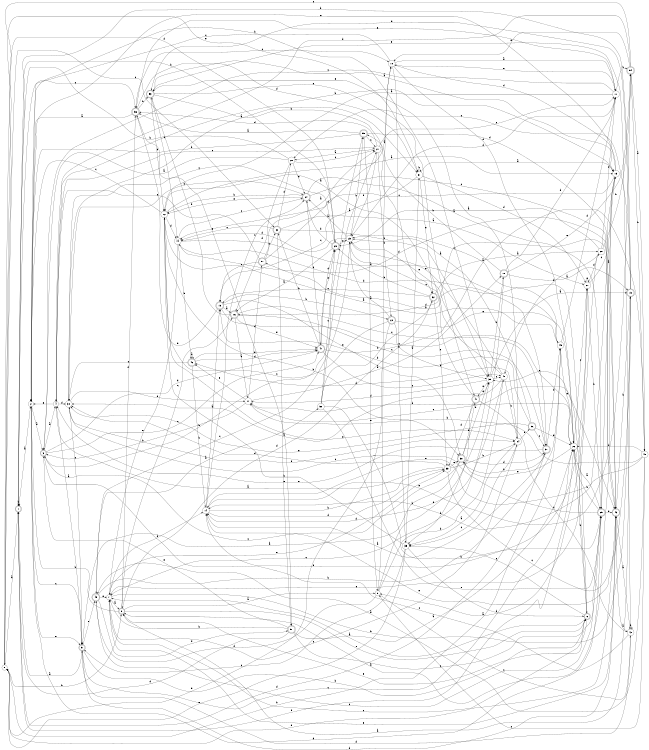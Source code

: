 digraph n47_6 {
__start0 [label="" shape="none"];

rankdir=LR;
size="8,5";

s0 [style="filled", color="black", fillcolor="white" shape="circle", label="0"];
s1 [style="rounded,filled", color="black", fillcolor="white" shape="doublecircle", label="1"];
s2 [style="filled", color="black", fillcolor="white" shape="circle", label="2"];
s3 [style="rounded,filled", color="black", fillcolor="white" shape="doublecircle", label="3"];
s4 [style="filled", color="black", fillcolor="white" shape="circle", label="4"];
s5 [style="rounded,filled", color="black", fillcolor="white" shape="doublecircle", label="5"];
s6 [style="rounded,filled", color="black", fillcolor="white" shape="doublecircle", label="6"];
s7 [style="filled", color="black", fillcolor="white" shape="circle", label="7"];
s8 [style="rounded,filled", color="black", fillcolor="white" shape="doublecircle", label="8"];
s9 [style="filled", color="black", fillcolor="white" shape="circle", label="9"];
s10 [style="filled", color="black", fillcolor="white" shape="circle", label="10"];
s11 [style="filled", color="black", fillcolor="white" shape="circle", label="11"];
s12 [style="filled", color="black", fillcolor="white" shape="circle", label="12"];
s13 [style="filled", color="black", fillcolor="white" shape="circle", label="13"];
s14 [style="filled", color="black", fillcolor="white" shape="circle", label="14"];
s15 [style="rounded,filled", color="black", fillcolor="white" shape="doublecircle", label="15"];
s16 [style="rounded,filled", color="black", fillcolor="white" shape="doublecircle", label="16"];
s17 [style="filled", color="black", fillcolor="white" shape="circle", label="17"];
s18 [style="rounded,filled", color="black", fillcolor="white" shape="doublecircle", label="18"];
s19 [style="rounded,filled", color="black", fillcolor="white" shape="doublecircle", label="19"];
s20 [style="filled", color="black", fillcolor="white" shape="circle", label="20"];
s21 [style="filled", color="black", fillcolor="white" shape="circle", label="21"];
s22 [style="rounded,filled", color="black", fillcolor="white" shape="doublecircle", label="22"];
s23 [style="filled", color="black", fillcolor="white" shape="circle", label="23"];
s24 [style="rounded,filled", color="black", fillcolor="white" shape="doublecircle", label="24"];
s25 [style="rounded,filled", color="black", fillcolor="white" shape="doublecircle", label="25"];
s26 [style="filled", color="black", fillcolor="white" shape="circle", label="26"];
s27 [style="filled", color="black", fillcolor="white" shape="circle", label="27"];
s28 [style="filled", color="black", fillcolor="white" shape="circle", label="28"];
s29 [style="rounded,filled", color="black", fillcolor="white" shape="doublecircle", label="29"];
s30 [style="filled", color="black", fillcolor="white" shape="circle", label="30"];
s31 [style="filled", color="black", fillcolor="white" shape="circle", label="31"];
s32 [style="rounded,filled", color="black", fillcolor="white" shape="doublecircle", label="32"];
s33 [style="filled", color="black", fillcolor="white" shape="circle", label="33"];
s34 [style="filled", color="black", fillcolor="white" shape="circle", label="34"];
s35 [style="filled", color="black", fillcolor="white" shape="circle", label="35"];
s36 [style="rounded,filled", color="black", fillcolor="white" shape="doublecircle", label="36"];
s37 [style="rounded,filled", color="black", fillcolor="white" shape="doublecircle", label="37"];
s38 [style="rounded,filled", color="black", fillcolor="white" shape="doublecircle", label="38"];
s39 [style="filled", color="black", fillcolor="white" shape="circle", label="39"];
s40 [style="filled", color="black", fillcolor="white" shape="circle", label="40"];
s41 [style="rounded,filled", color="black", fillcolor="white" shape="doublecircle", label="41"];
s42 [style="filled", color="black", fillcolor="white" shape="circle", label="42"];
s43 [style="rounded,filled", color="black", fillcolor="white" shape="doublecircle", label="43"];
s44 [style="filled", color="black", fillcolor="white" shape="circle", label="44"];
s45 [style="filled", color="black", fillcolor="white" shape="circle", label="45"];
s46 [style="rounded,filled", color="black", fillcolor="white" shape="doublecircle", label="46"];
s47 [style="rounded,filled", color="black", fillcolor="white" shape="doublecircle", label="47"];
s48 [style="filled", color="black", fillcolor="white" shape="circle", label="48"];
s49 [style="rounded,filled", color="black", fillcolor="white" shape="doublecircle", label="49"];
s50 [style="filled", color="black", fillcolor="white" shape="circle", label="50"];
s51 [style="rounded,filled", color="black", fillcolor="white" shape="doublecircle", label="51"];
s52 [style="rounded,filled", color="black", fillcolor="white" shape="doublecircle", label="52"];
s53 [style="rounded,filled", color="black", fillcolor="white" shape="doublecircle", label="53"];
s54 [style="rounded,filled", color="black", fillcolor="white" shape="doublecircle", label="54"];
s55 [style="rounded,filled", color="black", fillcolor="white" shape="doublecircle", label="55"];
s56 [style="rounded,filled", color="black", fillcolor="white" shape="doublecircle", label="56"];
s57 [style="rounded,filled", color="black", fillcolor="white" shape="doublecircle", label="57"];
s0 -> s1 [label="a"];
s0 -> s8 [label="b"];
s0 -> s52 [label="c"];
s0 -> s29 [label="d"];
s0 -> s31 [label="e"];
s1 -> s2 [label="a"];
s1 -> s1 [label="b"];
s1 -> s56 [label="c"];
s1 -> s37 [label="d"];
s1 -> s26 [label="e"];
s2 -> s3 [label="a"];
s2 -> s39 [label="b"];
s2 -> s5 [label="c"];
s2 -> s25 [label="d"];
s2 -> s5 [label="e"];
s3 -> s4 [label="a"];
s3 -> s55 [label="b"];
s3 -> s47 [label="c"];
s3 -> s47 [label="d"];
s3 -> s27 [label="e"];
s4 -> s5 [label="a"];
s4 -> s13 [label="b"];
s4 -> s21 [label="c"];
s4 -> s30 [label="d"];
s4 -> s2 [label="e"];
s5 -> s1 [label="a"];
s5 -> s6 [label="b"];
s5 -> s26 [label="c"];
s5 -> s43 [label="d"];
s5 -> s49 [label="e"];
s6 -> s7 [label="a"];
s6 -> s57 [label="b"];
s6 -> s39 [label="c"];
s6 -> s0 [label="d"];
s6 -> s35 [label="e"];
s7 -> s8 [label="a"];
s7 -> s19 [label="b"];
s7 -> s34 [label="c"];
s7 -> s14 [label="d"];
s7 -> s33 [label="e"];
s8 -> s9 [label="a"];
s8 -> s2 [label="b"];
s8 -> s16 [label="c"];
s8 -> s56 [label="d"];
s8 -> s6 [label="e"];
s9 -> s10 [label="a"];
s9 -> s40 [label="b"];
s9 -> s42 [label="c"];
s9 -> s49 [label="d"];
s9 -> s39 [label="e"];
s10 -> s11 [label="a"];
s10 -> s35 [label="b"];
s10 -> s2 [label="c"];
s10 -> s26 [label="d"];
s10 -> s11 [label="e"];
s11 -> s12 [label="a"];
s11 -> s54 [label="b"];
s11 -> s3 [label="c"];
s11 -> s23 [label="d"];
s11 -> s56 [label="e"];
s12 -> s13 [label="a"];
s12 -> s38 [label="b"];
s12 -> s2 [label="c"];
s12 -> s44 [label="d"];
s12 -> s34 [label="e"];
s13 -> s8 [label="a"];
s13 -> s14 [label="b"];
s13 -> s44 [label="c"];
s13 -> s10 [label="d"];
s13 -> s2 [label="e"];
s14 -> s15 [label="a"];
s14 -> s33 [label="b"];
s14 -> s24 [label="c"];
s14 -> s33 [label="d"];
s14 -> s54 [label="e"];
s15 -> s16 [label="a"];
s15 -> s22 [label="b"];
s15 -> s26 [label="c"];
s15 -> s56 [label="d"];
s15 -> s38 [label="e"];
s16 -> s17 [label="a"];
s16 -> s53 [label="b"];
s16 -> s37 [label="c"];
s16 -> s43 [label="d"];
s16 -> s47 [label="e"];
s17 -> s18 [label="a"];
s17 -> s3 [label="b"];
s17 -> s43 [label="c"];
s17 -> s57 [label="d"];
s17 -> s46 [label="e"];
s18 -> s19 [label="a"];
s18 -> s55 [label="b"];
s18 -> s7 [label="c"];
s18 -> s11 [label="d"];
s18 -> s54 [label="e"];
s19 -> s8 [label="a"];
s19 -> s1 [label="b"];
s19 -> s20 [label="c"];
s19 -> s53 [label="d"];
s19 -> s14 [label="e"];
s20 -> s3 [label="a"];
s20 -> s1 [label="b"];
s20 -> s21 [label="c"];
s20 -> s16 [label="d"];
s20 -> s24 [label="e"];
s21 -> s20 [label="a"];
s21 -> s22 [label="b"];
s21 -> s11 [label="c"];
s21 -> s56 [label="d"];
s21 -> s23 [label="e"];
s22 -> s23 [label="a"];
s22 -> s39 [label="b"];
s22 -> s12 [label="c"];
s22 -> s0 [label="d"];
s22 -> s26 [label="e"];
s23 -> s24 [label="a"];
s23 -> s55 [label="b"];
s23 -> s49 [label="c"];
s23 -> s44 [label="d"];
s23 -> s39 [label="e"];
s24 -> s25 [label="a"];
s24 -> s12 [label="b"];
s24 -> s43 [label="c"];
s24 -> s47 [label="d"];
s24 -> s12 [label="e"];
s25 -> s13 [label="a"];
s25 -> s26 [label="b"];
s25 -> s30 [label="c"];
s25 -> s43 [label="d"];
s25 -> s8 [label="e"];
s26 -> s25 [label="a"];
s26 -> s6 [label="b"];
s26 -> s27 [label="c"];
s26 -> s17 [label="d"];
s26 -> s38 [label="e"];
s27 -> s9 [label="a"];
s27 -> s25 [label="b"];
s27 -> s13 [label="c"];
s27 -> s28 [label="d"];
s27 -> s27 [label="e"];
s28 -> s29 [label="a"];
s28 -> s54 [label="b"];
s28 -> s11 [label="c"];
s28 -> s40 [label="d"];
s28 -> s7 [label="e"];
s29 -> s16 [label="a"];
s29 -> s1 [label="b"];
s29 -> s30 [label="c"];
s29 -> s24 [label="d"];
s29 -> s23 [label="e"];
s30 -> s31 [label="a"];
s30 -> s24 [label="b"];
s30 -> s5 [label="c"];
s30 -> s17 [label="d"];
s30 -> s34 [label="e"];
s31 -> s13 [label="a"];
s31 -> s31 [label="b"];
s31 -> s15 [label="c"];
s31 -> s27 [label="d"];
s31 -> s32 [label="e"];
s32 -> s28 [label="a"];
s32 -> s29 [label="b"];
s32 -> s15 [label="c"];
s32 -> s8 [label="d"];
s32 -> s33 [label="e"];
s33 -> s4 [label="a"];
s33 -> s34 [label="b"];
s33 -> s43 [label="c"];
s33 -> s30 [label="d"];
s33 -> s38 [label="e"];
s34 -> s35 [label="a"];
s34 -> s36 [label="b"];
s34 -> s35 [label="c"];
s34 -> s46 [label="d"];
s34 -> s53 [label="e"];
s35 -> s31 [label="a"];
s35 -> s12 [label="b"];
s35 -> s5 [label="c"];
s35 -> s6 [label="d"];
s35 -> s0 [label="e"];
s36 -> s23 [label="a"];
s36 -> s15 [label="b"];
s36 -> s37 [label="c"];
s36 -> s26 [label="d"];
s36 -> s30 [label="e"];
s37 -> s14 [label="a"];
s37 -> s38 [label="b"];
s37 -> s16 [label="c"];
s37 -> s45 [label="d"];
s37 -> s4 [label="e"];
s38 -> s5 [label="a"];
s38 -> s39 [label="b"];
s38 -> s3 [label="c"];
s38 -> s37 [label="d"];
s38 -> s41 [label="e"];
s39 -> s19 [label="a"];
s39 -> s18 [label="b"];
s39 -> s40 [label="c"];
s39 -> s17 [label="d"];
s39 -> s41 [label="e"];
s40 -> s30 [label="a"];
s40 -> s34 [label="b"];
s40 -> s23 [label="c"];
s40 -> s14 [label="d"];
s40 -> s23 [label="e"];
s41 -> s12 [label="a"];
s41 -> s35 [label="b"];
s41 -> s42 [label="c"];
s41 -> s33 [label="d"];
s41 -> s39 [label="e"];
s42 -> s43 [label="a"];
s42 -> s42 [label="b"];
s42 -> s14 [label="c"];
s42 -> s5 [label="d"];
s42 -> s53 [label="e"];
s43 -> s42 [label="a"];
s43 -> s19 [label="b"];
s43 -> s7 [label="c"];
s43 -> s44 [label="d"];
s43 -> s7 [label="e"];
s44 -> s45 [label="a"];
s44 -> s46 [label="b"];
s44 -> s24 [label="c"];
s44 -> s37 [label="d"];
s44 -> s7 [label="e"];
s45 -> s12 [label="a"];
s45 -> s0 [label="b"];
s45 -> s23 [label="c"];
s45 -> s11 [label="d"];
s45 -> s26 [label="e"];
s46 -> s46 [label="a"];
s46 -> s14 [label="b"];
s46 -> s30 [label="c"];
s46 -> s47 [label="d"];
s46 -> s47 [label="e"];
s47 -> s48 [label="a"];
s47 -> s52 [label="b"];
s47 -> s40 [label="c"];
s47 -> s29 [label="d"];
s47 -> s29 [label="e"];
s48 -> s49 [label="a"];
s48 -> s17 [label="b"];
s48 -> s9 [label="c"];
s48 -> s26 [label="d"];
s48 -> s14 [label="e"];
s49 -> s50 [label="a"];
s49 -> s45 [label="b"];
s49 -> s25 [label="c"];
s49 -> s51 [label="d"];
s49 -> s7 [label="e"];
s50 -> s21 [label="a"];
s50 -> s25 [label="b"];
s50 -> s29 [label="c"];
s50 -> s32 [label="d"];
s50 -> s25 [label="e"];
s51 -> s26 [label="a"];
s51 -> s7 [label="b"];
s51 -> s6 [label="c"];
s51 -> s1 [label="d"];
s51 -> s3 [label="e"];
s52 -> s27 [label="a"];
s52 -> s39 [label="b"];
s52 -> s44 [label="c"];
s52 -> s20 [label="d"];
s52 -> s51 [label="e"];
s53 -> s13 [label="a"];
s53 -> s32 [label="b"];
s53 -> s44 [label="c"];
s53 -> s12 [label="d"];
s53 -> s41 [label="e"];
s54 -> s48 [label="a"];
s54 -> s48 [label="b"];
s54 -> s0 [label="c"];
s54 -> s4 [label="d"];
s54 -> s10 [label="e"];
s55 -> s56 [label="a"];
s55 -> s2 [label="b"];
s55 -> s21 [label="c"];
s55 -> s43 [label="d"];
s55 -> s9 [label="e"];
s56 -> s2 [label="a"];
s56 -> s53 [label="b"];
s56 -> s10 [label="c"];
s56 -> s31 [label="d"];
s56 -> s51 [label="e"];
s57 -> s21 [label="a"];
s57 -> s52 [label="b"];
s57 -> s4 [label="c"];
s57 -> s10 [label="d"];
s57 -> s15 [label="e"];

}